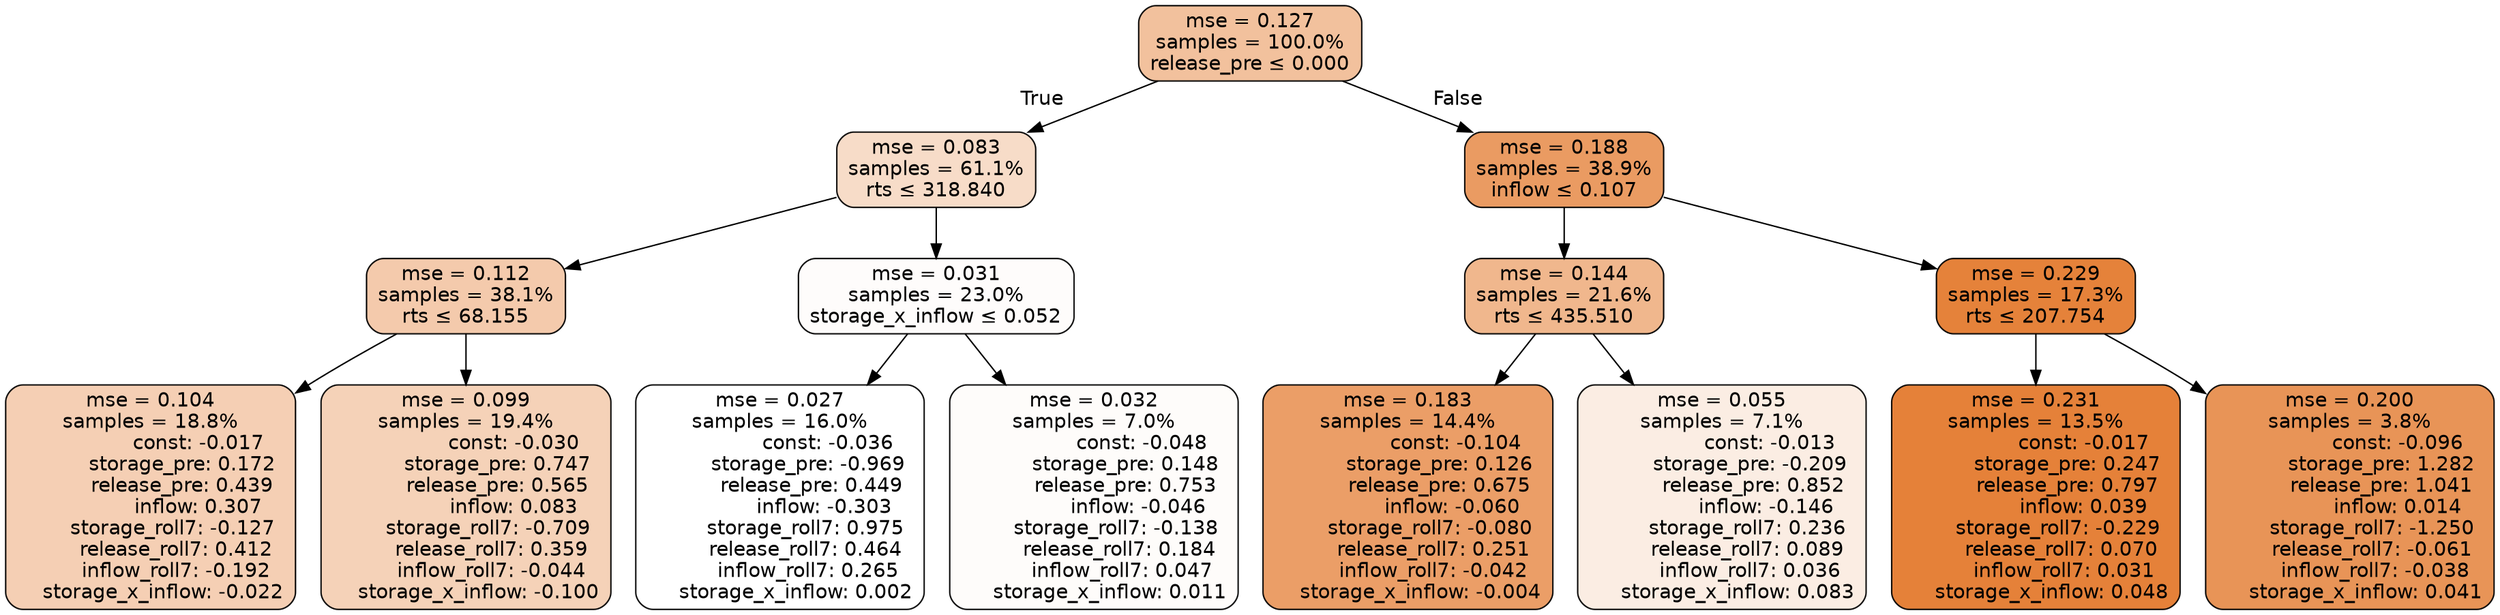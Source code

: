 digraph tree {
bgcolor="transparent"
node [shape=rectangle, style="filled, rounded", color="black", fontname=helvetica] ;
edge [fontname=helvetica] ;
	"0" [label="mse = 0.127
samples = 100.0%
release_pre &le; 0.000", fillcolor="#f2c19d"]
	"1" [label="mse = 0.083
samples = 61.1%
rts &le; 318.840", fillcolor="#f7dcc8"]
	"2" [label="mse = 0.112
samples = 38.1%
rts &le; 68.155", fillcolor="#f4caac"]
	"3" [label="mse = 0.104
samples = 18.8%
               const: -0.017
          storage_pre: 0.172
          release_pre: 0.439
               inflow: 0.307
       storage_roll7: -0.127
        release_roll7: 0.412
        inflow_roll7: -0.192
    storage_x_inflow: -0.022", fillcolor="#f5cfb4"]
	"4" [label="mse = 0.099
samples = 19.4%
               const: -0.030
          storage_pre: 0.747
          release_pre: 0.565
               inflow: 0.083
       storage_roll7: -0.709
        release_roll7: 0.359
        inflow_roll7: -0.044
    storage_x_inflow: -0.100", fillcolor="#f5d2b8"]
	"5" [label="mse = 0.031
samples = 23.0%
storage_x_inflow &le; 0.052", fillcolor="#fefcfb"]
	"6" [label="mse = 0.027
samples = 16.0%
               const: -0.036
         storage_pre: -0.969
          release_pre: 0.449
              inflow: -0.303
        storage_roll7: 0.975
        release_roll7: 0.464
         inflow_roll7: 0.265
     storage_x_inflow: 0.002", fillcolor="#ffffff"]
	"7" [label="mse = 0.032
samples = 7.0%
               const: -0.048
          storage_pre: 0.148
          release_pre: 0.753
              inflow: -0.046
       storage_roll7: -0.138
        release_roll7: 0.184
         inflow_roll7: 0.047
     storage_x_inflow: 0.011", fillcolor="#fefcfa"]
	"8" [label="mse = 0.188
samples = 38.9%
inflow &le; 0.107", fillcolor="#ea9b62"]
	"9" [label="mse = 0.144
samples = 21.6%
rts &le; 435.510", fillcolor="#f0b78d"]
	"10" [label="mse = 0.183
samples = 14.4%
               const: -0.104
          storage_pre: 0.126
          release_pre: 0.675
              inflow: -0.060
       storage_roll7: -0.080
        release_roll7: 0.251
        inflow_roll7: -0.042
    storage_x_inflow: -0.004", fillcolor="#eb9e67"]
	"11" [label="mse = 0.055
samples = 7.1%
               const: -0.013
         storage_pre: -0.209
          release_pre: 0.852
              inflow: -0.146
        storage_roll7: 0.236
        release_roll7: 0.089
         inflow_roll7: 0.036
     storage_x_inflow: 0.083", fillcolor="#fbede3"]
	"12" [label="mse = 0.229
samples = 17.3%
rts &le; 207.754", fillcolor="#e5823a"]
	"13" [label="mse = 0.231
samples = 13.5%
               const: -0.017
          storage_pre: 0.247
          release_pre: 0.797
               inflow: 0.039
       storage_roll7: -0.229
        release_roll7: 0.070
         inflow_roll7: 0.031
     storage_x_inflow: 0.048", fillcolor="#e58139"]
	"14" [label="mse = 0.200
samples = 3.8%
               const: -0.096
          storage_pre: 1.282
          release_pre: 1.041
               inflow: 0.014
       storage_roll7: -1.250
       release_roll7: -0.061
        inflow_roll7: -0.038
     storage_x_inflow: 0.041", fillcolor="#e89457"]

	"0" -> "1" [labeldistance=2.5, labelangle=45, headlabel="True"]
	"1" -> "2"
	"2" -> "3"
	"2" -> "4"
	"1" -> "5"
	"5" -> "6"
	"5" -> "7"
	"0" -> "8" [labeldistance=2.5, labelangle=-45, headlabel="False"]
	"8" -> "9"
	"9" -> "10"
	"9" -> "11"
	"8" -> "12"
	"12" -> "13"
	"12" -> "14"
}